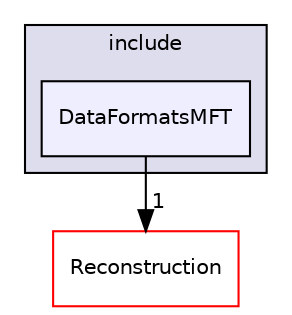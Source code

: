 digraph "/home/travis/build/AliceO2Group/AliceO2/DataFormats/Detectors/ITSMFT/MFT/include/DataFormatsMFT" {
  bgcolor=transparent;
  compound=true
  node [ fontsize="10", fontname="Helvetica"];
  edge [ labelfontsize="10", labelfontname="Helvetica"];
  subgraph clusterdir_eb970d2ac00ce12d8b982d15b47bc8a9 {
    graph [ bgcolor="#ddddee", pencolor="black", label="include" fontname="Helvetica", fontsize="10", URL="dir_eb970d2ac00ce12d8b982d15b47bc8a9.html"]
  dir_4f7dc14960cf0c541d7416d7271d32cf [shape=box, label="DataFormatsMFT", style="filled", fillcolor="#eeeeff", pencolor="black", URL="dir_4f7dc14960cf0c541d7416d7271d32cf.html"];
  }
  dir_d269712cc31e133b892a3b3f6424741a [shape=box label="Reconstruction" color="red" URL="dir_d269712cc31e133b892a3b3f6424741a.html"];
  dir_4f7dc14960cf0c541d7416d7271d32cf->dir_d269712cc31e133b892a3b3f6424741a [headlabel="1", labeldistance=1.5 headhref="dir_000098_000104.html"];
}
